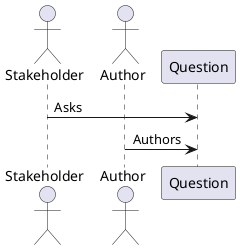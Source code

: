 @startuml

actor "Stakeholder"
actor "Author"

Stakeholder -> Question : Asks
Author -> Question : Authors

@enduml
